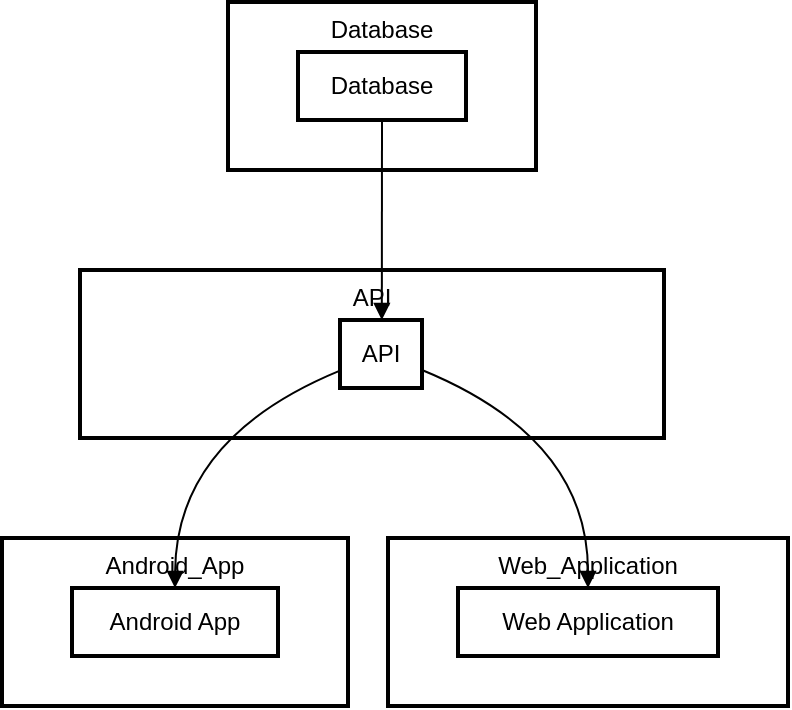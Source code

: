 <mxfile version="24.7.12">
  <diagram name="Page-1" id="qrr2l6VDNyL-s4iRh-uo">
    <mxGraphModel>
      <root>
        <mxCell id="0" />
        <mxCell id="1" parent="0" />
        <mxCell id="2" value="Android_App" style="whiteSpace=wrap;strokeWidth=2;verticalAlign=top;" vertex="1" parent="1">
          <mxGeometry y="268" width="173" height="84" as="geometry" />
        </mxCell>
        <mxCell id="3" value="Android App" style="whiteSpace=wrap;strokeWidth=2;" vertex="1" parent="1">
          <mxGeometry x="35" y="293" width="103" height="34" as="geometry" />
        </mxCell>
        <mxCell id="4" value="Web_Application" style="whiteSpace=wrap;strokeWidth=2;verticalAlign=top;" vertex="1" parent="1">
          <mxGeometry x="193" y="268" width="200" height="84" as="geometry" />
        </mxCell>
        <mxCell id="5" value="Web Application" style="whiteSpace=wrap;strokeWidth=2;" vertex="1" parent="1">
          <mxGeometry x="228" y="293" width="130" height="34" as="geometry" />
        </mxCell>
        <mxCell id="6" value="API" style="whiteSpace=wrap;strokeWidth=2;verticalAlign=top;" vertex="1" parent="1">
          <mxGeometry x="39" y="134" width="292" height="84" as="geometry" />
        </mxCell>
        <mxCell id="7" value="API" style="whiteSpace=wrap;strokeWidth=2;" vertex="1" parent="1">
          <mxGeometry x="169" y="159" width="41" height="34" as="geometry" />
        </mxCell>
        <mxCell id="8" value="Database" style="whiteSpace=wrap;strokeWidth=2;verticalAlign=top;" vertex="1" parent="1">
          <mxGeometry x="113" width="154" height="84" as="geometry" />
        </mxCell>
        <mxCell id="9" value="Database" style="whiteSpace=wrap;strokeWidth=2;" vertex="1" parent="1">
          <mxGeometry x="148" y="25" width="84" height="34" as="geometry" />
        </mxCell>
        <mxCell id="10" value="" style="curved=1;startArrow=none;endArrow=block;exitX=0.5;exitY=1;entryX=0.51;entryY=0;" edge="1" parent="1" source="9" target="7">
          <mxGeometry relative="1" as="geometry">
            <Array as="points" />
          </mxGeometry>
        </mxCell>
        <mxCell id="11" value="" style="curved=1;startArrow=none;endArrow=block;exitX=1.01;exitY=0.74;entryX=0.5;entryY=0;" edge="1" parent="1" source="7" target="5">
          <mxGeometry relative="1" as="geometry">
            <Array as="points">
              <mxPoint x="293" y="218" />
            </Array>
          </mxGeometry>
        </mxCell>
        <mxCell id="12" value="" style="curved=1;startArrow=none;endArrow=block;exitX=0.01;exitY=0.74;entryX=0.5;entryY=0;" edge="1" parent="1" source="7" target="3">
          <mxGeometry relative="1" as="geometry">
            <Array as="points">
              <mxPoint x="87" y="218" />
            </Array>
          </mxGeometry>
        </mxCell>
      </root>
    </mxGraphModel>
  </diagram>
</mxfile>

